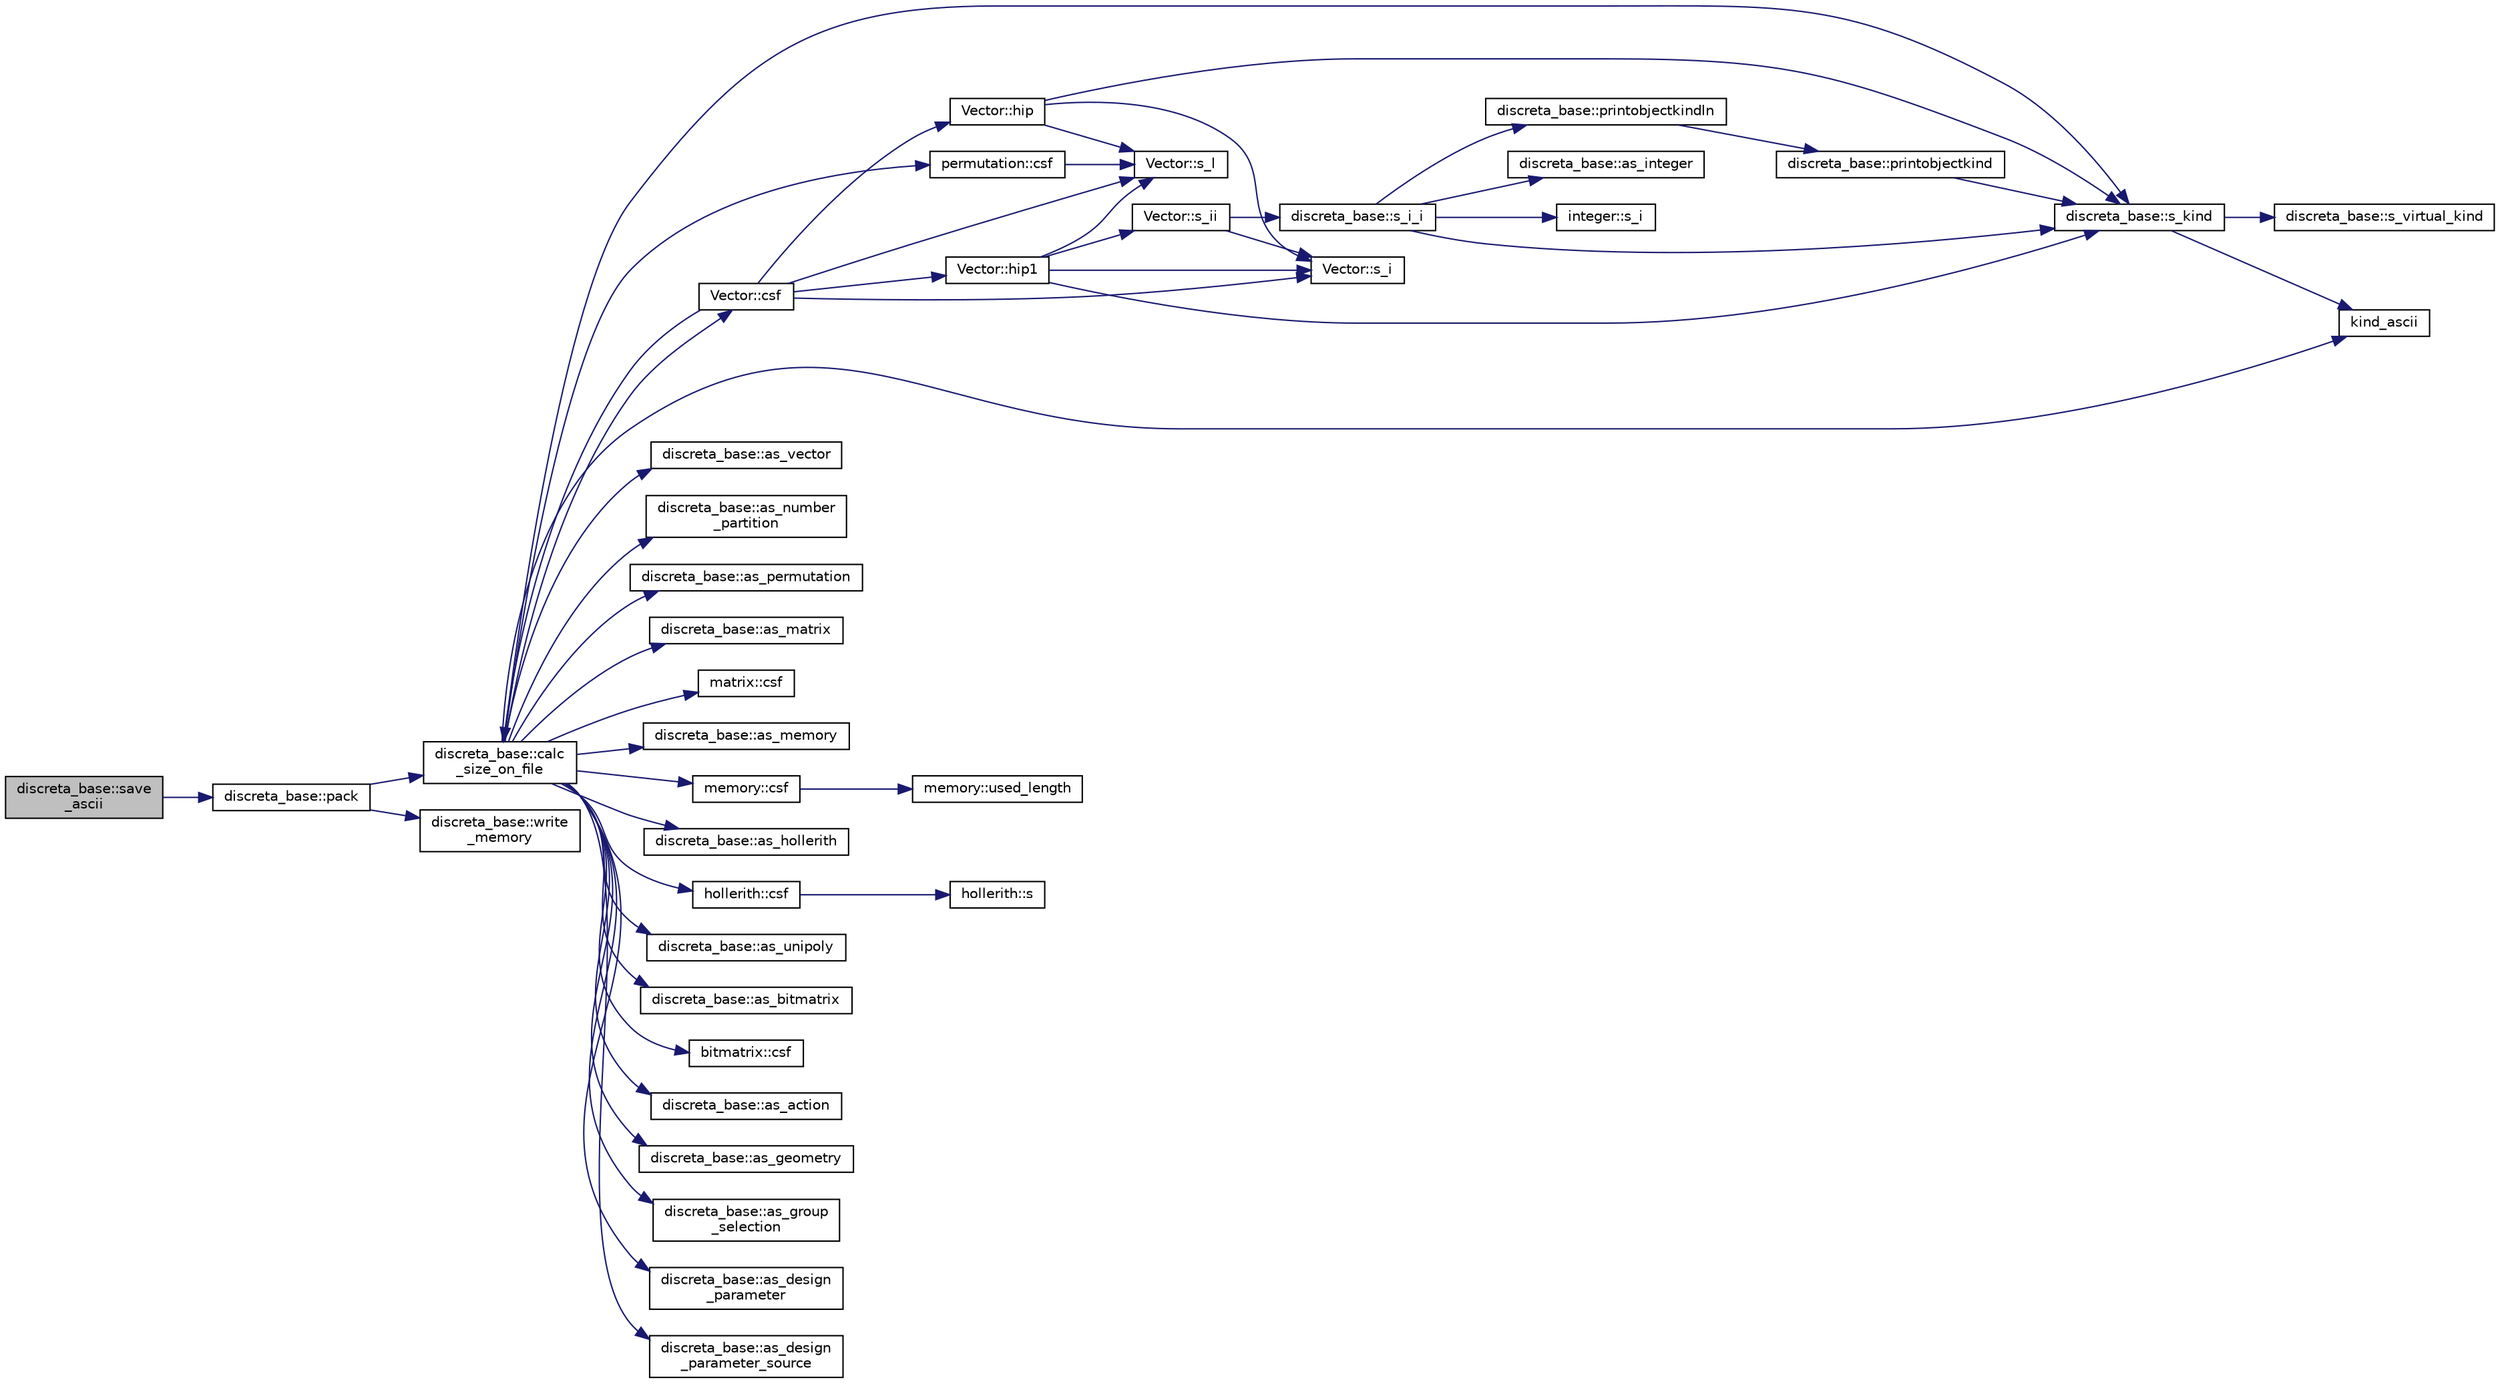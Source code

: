 digraph "discreta_base::save_ascii"
{
  edge [fontname="Helvetica",fontsize="10",labelfontname="Helvetica",labelfontsize="10"];
  node [fontname="Helvetica",fontsize="10",shape=record];
  rankdir="LR";
  Node17740 [label="discreta_base::save\l_ascii",height=0.2,width=0.4,color="black", fillcolor="grey75", style="filled", fontcolor="black"];
  Node17740 -> Node17741 [color="midnightblue",fontsize="10",style="solid",fontname="Helvetica"];
  Node17741 [label="discreta_base::pack",height=0.2,width=0.4,color="black", fillcolor="white", style="filled",URL="$d7/d71/classdiscreta__base.html#aca663109cfebec3214b8f55a1234b3a1"];
  Node17741 -> Node17742 [color="midnightblue",fontsize="10",style="solid",fontname="Helvetica"];
  Node17742 [label="discreta_base::calc\l_size_on_file",height=0.2,width=0.4,color="black", fillcolor="white", style="filled",URL="$d7/d71/classdiscreta__base.html#ae342640849a0b5bd6096b8e29c7145ff"];
  Node17742 -> Node17743 [color="midnightblue",fontsize="10",style="solid",fontname="Helvetica"];
  Node17743 [label="discreta_base::s_kind",height=0.2,width=0.4,color="black", fillcolor="white", style="filled",URL="$d7/d71/classdiscreta__base.html#a8a830025c74adbbc3362418a7c2ba157"];
  Node17743 -> Node17744 [color="midnightblue",fontsize="10",style="solid",fontname="Helvetica"];
  Node17744 [label="discreta_base::s_virtual_kind",height=0.2,width=0.4,color="black", fillcolor="white", style="filled",URL="$d7/d71/classdiscreta__base.html#a52778a6d6943a468be083d0785d418fb"];
  Node17743 -> Node17745 [color="midnightblue",fontsize="10",style="solid",fontname="Helvetica"];
  Node17745 [label="kind_ascii",height=0.2,width=0.4,color="black", fillcolor="white", style="filled",URL="$d9/d60/discreta_8h.html#ad0ce825a9f29bc6cec27e1b64cfe27bf"];
  Node17742 -> Node17746 [color="midnightblue",fontsize="10",style="solid",fontname="Helvetica"];
  Node17746 [label="discreta_base::as_vector",height=0.2,width=0.4,color="black", fillcolor="white", style="filled",URL="$d7/d71/classdiscreta__base.html#a7bdd6cae39c380b128ee9e17e42cf020"];
  Node17742 -> Node17747 [color="midnightblue",fontsize="10",style="solid",fontname="Helvetica"];
  Node17747 [label="Vector::csf",height=0.2,width=0.4,color="black", fillcolor="white", style="filled",URL="$d5/db2/class_vector.html#a7bbfe1d599a93f58b2150a026a27b0f4"];
  Node17747 -> Node17748 [color="midnightblue",fontsize="10",style="solid",fontname="Helvetica"];
  Node17748 [label="Vector::s_l",height=0.2,width=0.4,color="black", fillcolor="white", style="filled",URL="$d5/db2/class_vector.html#ad2dc082288f858d22a528832289e0704"];
  Node17747 -> Node17749 [color="midnightblue",fontsize="10",style="solid",fontname="Helvetica"];
  Node17749 [label="Vector::hip",height=0.2,width=0.4,color="black", fillcolor="white", style="filled",URL="$d5/db2/class_vector.html#a996f4e7f37126389c883537b063d583e"];
  Node17749 -> Node17748 [color="midnightblue",fontsize="10",style="solid",fontname="Helvetica"];
  Node17749 -> Node17750 [color="midnightblue",fontsize="10",style="solid",fontname="Helvetica"];
  Node17750 [label="Vector::s_i",height=0.2,width=0.4,color="black", fillcolor="white", style="filled",URL="$d5/db2/class_vector.html#a1c4fe1752523df8119f70dd550244871"];
  Node17749 -> Node17743 [color="midnightblue",fontsize="10",style="solid",fontname="Helvetica"];
  Node17747 -> Node17751 [color="midnightblue",fontsize="10",style="solid",fontname="Helvetica"];
  Node17751 [label="Vector::hip1",height=0.2,width=0.4,color="black", fillcolor="white", style="filled",URL="$d5/db2/class_vector.html#a5ce49604a9d0d59e42e4cbad25597334"];
  Node17751 -> Node17748 [color="midnightblue",fontsize="10",style="solid",fontname="Helvetica"];
  Node17751 -> Node17750 [color="midnightblue",fontsize="10",style="solid",fontname="Helvetica"];
  Node17751 -> Node17743 [color="midnightblue",fontsize="10",style="solid",fontname="Helvetica"];
  Node17751 -> Node17752 [color="midnightblue",fontsize="10",style="solid",fontname="Helvetica"];
  Node17752 [label="Vector::s_ii",height=0.2,width=0.4,color="black", fillcolor="white", style="filled",URL="$d5/db2/class_vector.html#a75d4942cc7b9794717b4846c10520db8"];
  Node17752 -> Node17750 [color="midnightblue",fontsize="10",style="solid",fontname="Helvetica"];
  Node17752 -> Node17753 [color="midnightblue",fontsize="10",style="solid",fontname="Helvetica"];
  Node17753 [label="discreta_base::s_i_i",height=0.2,width=0.4,color="black", fillcolor="white", style="filled",URL="$d7/d71/classdiscreta__base.html#aadb92c01fbe69b3034b0214b33fbc735"];
  Node17753 -> Node17743 [color="midnightblue",fontsize="10",style="solid",fontname="Helvetica"];
  Node17753 -> Node17754 [color="midnightblue",fontsize="10",style="solid",fontname="Helvetica"];
  Node17754 [label="discreta_base::printobjectkindln",height=0.2,width=0.4,color="black", fillcolor="white", style="filled",URL="$d7/d71/classdiscreta__base.html#a677ccc8f392ebedde05e453f8cf59559"];
  Node17754 -> Node17755 [color="midnightblue",fontsize="10",style="solid",fontname="Helvetica"];
  Node17755 [label="discreta_base::printobjectkind",height=0.2,width=0.4,color="black", fillcolor="white", style="filled",URL="$d7/d71/classdiscreta__base.html#aa75a1314aa706909b029664944904231"];
  Node17755 -> Node17743 [color="midnightblue",fontsize="10",style="solid",fontname="Helvetica"];
  Node17753 -> Node17756 [color="midnightblue",fontsize="10",style="solid",fontname="Helvetica"];
  Node17756 [label="discreta_base::as_integer",height=0.2,width=0.4,color="black", fillcolor="white", style="filled",URL="$d7/d71/classdiscreta__base.html#a00d7691eaf874fd283d942692fe8dd26"];
  Node17753 -> Node17757 [color="midnightblue",fontsize="10",style="solid",fontname="Helvetica"];
  Node17757 [label="integer::s_i",height=0.2,width=0.4,color="black", fillcolor="white", style="filled",URL="$d0/de5/classinteger.html#adf28e9f94d4c844adaa950deeb80b904"];
  Node17747 -> Node17750 [color="midnightblue",fontsize="10",style="solid",fontname="Helvetica"];
  Node17747 -> Node17742 [color="midnightblue",fontsize="10",style="solid",fontname="Helvetica"];
  Node17742 -> Node17758 [color="midnightblue",fontsize="10",style="solid",fontname="Helvetica"];
  Node17758 [label="discreta_base::as_number\l_partition",height=0.2,width=0.4,color="black", fillcolor="white", style="filled",URL="$d7/d71/classdiscreta__base.html#a307aa09de0e925d46697707968ffab00"];
  Node17742 -> Node17759 [color="midnightblue",fontsize="10",style="solid",fontname="Helvetica"];
  Node17759 [label="discreta_base::as_permutation",height=0.2,width=0.4,color="black", fillcolor="white", style="filled",URL="$d7/d71/classdiscreta__base.html#aa4e72f36a82984239b12ae831e131098"];
  Node17742 -> Node17760 [color="midnightblue",fontsize="10",style="solid",fontname="Helvetica"];
  Node17760 [label="permutation::csf",height=0.2,width=0.4,color="black", fillcolor="white", style="filled",URL="$d0/d08/classpermutation.html#a121bb8f936f6e1e4101ef59d04c3998a"];
  Node17760 -> Node17748 [color="midnightblue",fontsize="10",style="solid",fontname="Helvetica"];
  Node17742 -> Node17761 [color="midnightblue",fontsize="10",style="solid",fontname="Helvetica"];
  Node17761 [label="discreta_base::as_matrix",height=0.2,width=0.4,color="black", fillcolor="white", style="filled",URL="$d7/d71/classdiscreta__base.html#ae4d7f56d917a4707b838fbffde6467ff"];
  Node17742 -> Node17762 [color="midnightblue",fontsize="10",style="solid",fontname="Helvetica"];
  Node17762 [label="matrix::csf",height=0.2,width=0.4,color="black", fillcolor="white", style="filled",URL="$d1/d8d/classmatrix.html#af06fd7824274febfcc10f734a06d1a6e"];
  Node17742 -> Node17763 [color="midnightblue",fontsize="10",style="solid",fontname="Helvetica"];
  Node17763 [label="discreta_base::as_memory",height=0.2,width=0.4,color="black", fillcolor="white", style="filled",URL="$d7/d71/classdiscreta__base.html#ad94b2d7dce0cd4fa22db57f6e79c4bd2"];
  Node17742 -> Node17764 [color="midnightblue",fontsize="10",style="solid",fontname="Helvetica"];
  Node17764 [label="memory::csf",height=0.2,width=0.4,color="black", fillcolor="white", style="filled",URL="$d8/d99/classmemory.html#a7f6c3fb11d9ef25fce0aa093bc9d9216"];
  Node17764 -> Node17765 [color="midnightblue",fontsize="10",style="solid",fontname="Helvetica"];
  Node17765 [label="memory::used_length",height=0.2,width=0.4,color="black", fillcolor="white", style="filled",URL="$d8/d99/classmemory.html#a3312a01b206cef29ec0f85ee340002dd"];
  Node17742 -> Node17766 [color="midnightblue",fontsize="10",style="solid",fontname="Helvetica"];
  Node17766 [label="discreta_base::as_hollerith",height=0.2,width=0.4,color="black", fillcolor="white", style="filled",URL="$d7/d71/classdiscreta__base.html#a3e66f82711f314710107e2f29e589690"];
  Node17742 -> Node17767 [color="midnightblue",fontsize="10",style="solid",fontname="Helvetica"];
  Node17767 [label="hollerith::csf",height=0.2,width=0.4,color="black", fillcolor="white", style="filled",URL="$d8/d99/classhollerith.html#ac3e7f35e2c6d82a9825297577e1011ba"];
  Node17767 -> Node17768 [color="midnightblue",fontsize="10",style="solid",fontname="Helvetica"];
  Node17768 [label="hollerith::s",height=0.2,width=0.4,color="black", fillcolor="white", style="filled",URL="$d8/d99/classhollerith.html#af61fce2d06f211b25fe3838e4dfee77a"];
  Node17742 -> Node17769 [color="midnightblue",fontsize="10",style="solid",fontname="Helvetica"];
  Node17769 [label="discreta_base::as_unipoly",height=0.2,width=0.4,color="black", fillcolor="white", style="filled",URL="$d7/d71/classdiscreta__base.html#ad50d8027f039fe5c2478cddb243adc9d"];
  Node17742 -> Node17770 [color="midnightblue",fontsize="10",style="solid",fontname="Helvetica"];
  Node17770 [label="discreta_base::as_bitmatrix",height=0.2,width=0.4,color="black", fillcolor="white", style="filled",URL="$d7/d71/classdiscreta__base.html#a071ad54ea8ef6c9d1d15f532e5a76df6"];
  Node17742 -> Node17771 [color="midnightblue",fontsize="10",style="solid",fontname="Helvetica"];
  Node17771 [label="bitmatrix::csf",height=0.2,width=0.4,color="black", fillcolor="white", style="filled",URL="$de/dc8/classbitmatrix.html#a2d11a854ea302b0e6fa61c9c6607deaf"];
  Node17742 -> Node17772 [color="midnightblue",fontsize="10",style="solid",fontname="Helvetica"];
  Node17772 [label="discreta_base::as_action",height=0.2,width=0.4,color="black", fillcolor="white", style="filled",URL="$d7/d71/classdiscreta__base.html#aee03453d453c64f57eb30bf482d3ba8a"];
  Node17742 -> Node17773 [color="midnightblue",fontsize="10",style="solid",fontname="Helvetica"];
  Node17773 [label="discreta_base::as_geometry",height=0.2,width=0.4,color="black", fillcolor="white", style="filled",URL="$d7/d71/classdiscreta__base.html#a38fc7b4cdd830703e9d87354b79bc5c8"];
  Node17742 -> Node17774 [color="midnightblue",fontsize="10",style="solid",fontname="Helvetica"];
  Node17774 [label="discreta_base::as_group\l_selection",height=0.2,width=0.4,color="black", fillcolor="white", style="filled",URL="$d7/d71/classdiscreta__base.html#aae1bac4883c567718bef9fb610abbdc8"];
  Node17742 -> Node17775 [color="midnightblue",fontsize="10",style="solid",fontname="Helvetica"];
  Node17775 [label="discreta_base::as_design\l_parameter",height=0.2,width=0.4,color="black", fillcolor="white", style="filled",URL="$d7/d71/classdiscreta__base.html#aab24ff38ea1c5471ab3de42e014d0f2a"];
  Node17742 -> Node17776 [color="midnightblue",fontsize="10",style="solid",fontname="Helvetica"];
  Node17776 [label="discreta_base::as_design\l_parameter_source",height=0.2,width=0.4,color="black", fillcolor="white", style="filled",URL="$d7/d71/classdiscreta__base.html#a59cbf837c6582ded5bc586265d13d81a"];
  Node17742 -> Node17745 [color="midnightblue",fontsize="10",style="solid",fontname="Helvetica"];
  Node17741 -> Node17777 [color="midnightblue",fontsize="10",style="solid",fontname="Helvetica"];
  Node17777 [label="discreta_base::write\l_memory",height=0.2,width=0.4,color="black", fillcolor="white", style="filled",URL="$d7/d71/classdiscreta__base.html#a449ed7914b693346288f56a60b12c4af"];
}
